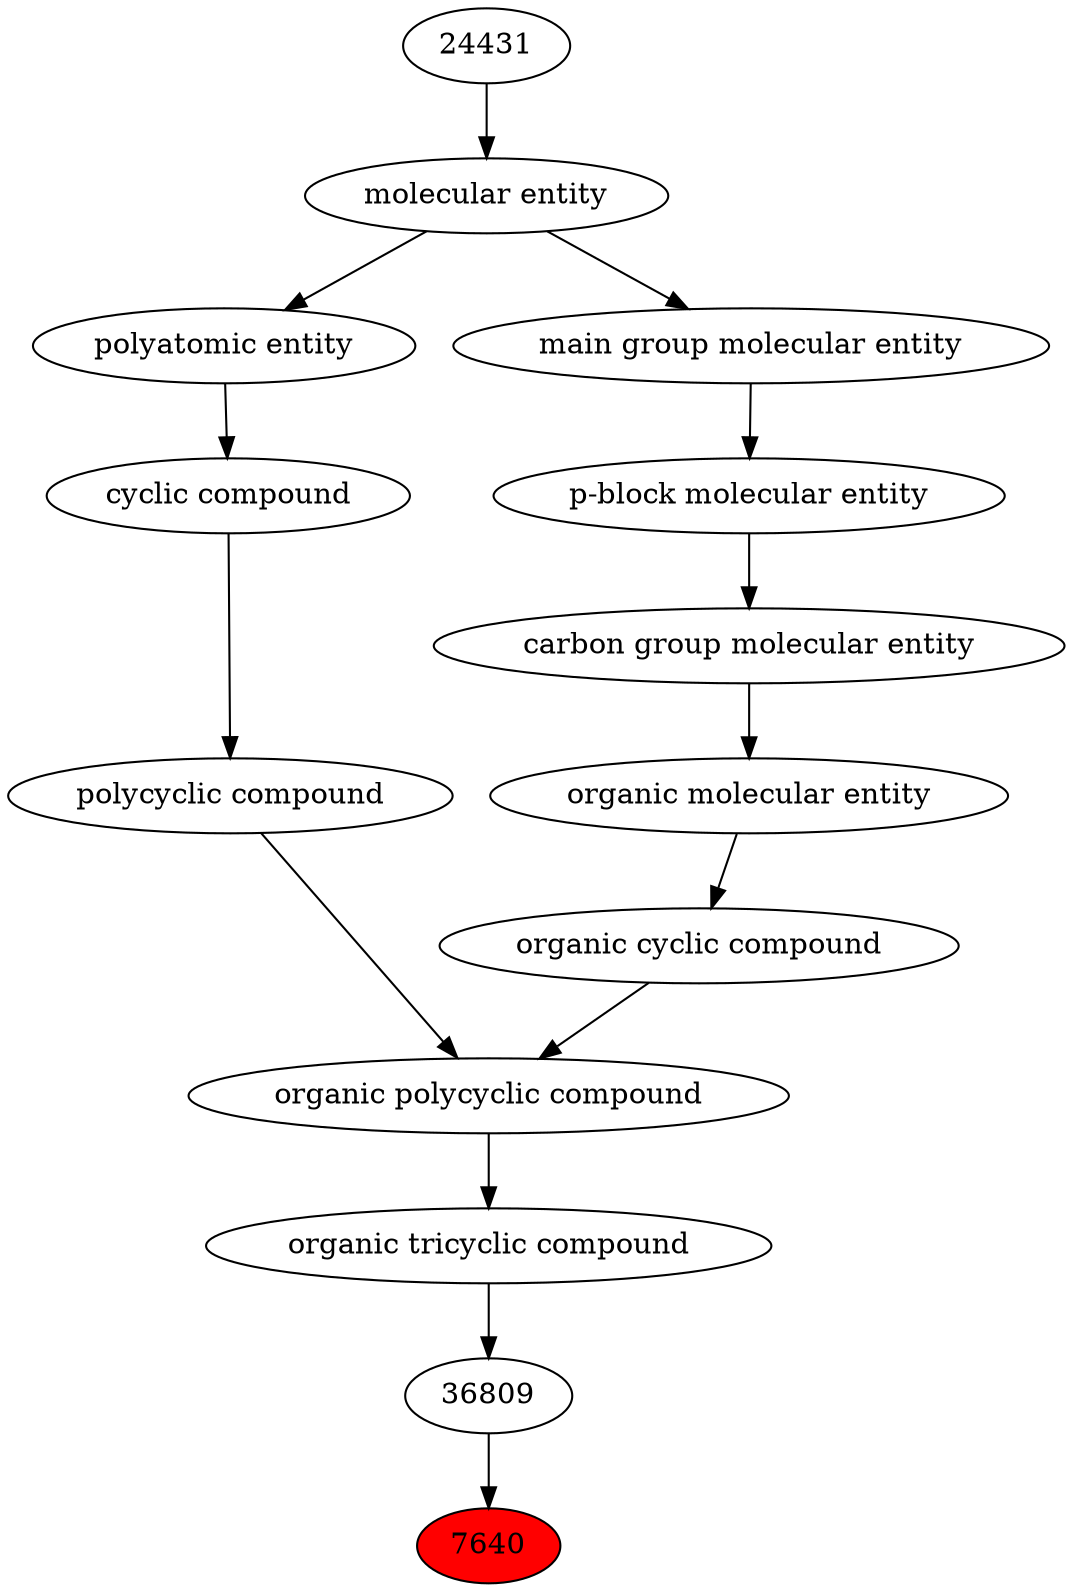 digraph tree{ 
7640 [label="7640" fillcolor=red style=filled]
36809 -> 7640
36809 [label="36809"]
51959 -> 36809
51959 [label="organic tricyclic compound"]
51958 -> 51959
51958 [label="organic polycyclic compound"]
33832 -> 51958
33635 -> 51958
33832 [label="organic cyclic compound"]
50860 -> 33832
33635 [label="polycyclic compound"]
33595 -> 33635
50860 [label="organic molecular entity"]
33582 -> 50860
33595 [label="cyclic compound"]
36357 -> 33595
33582 [label="carbon group molecular entity"]
33675 -> 33582
36357 [label="polyatomic entity"]
23367 -> 36357
33675 [label="p-block molecular entity"]
33579 -> 33675
23367 [label="molecular entity"]
24431 -> 23367
33579 [label="main group molecular entity"]
23367 -> 33579
24431 [label="24431"]
}